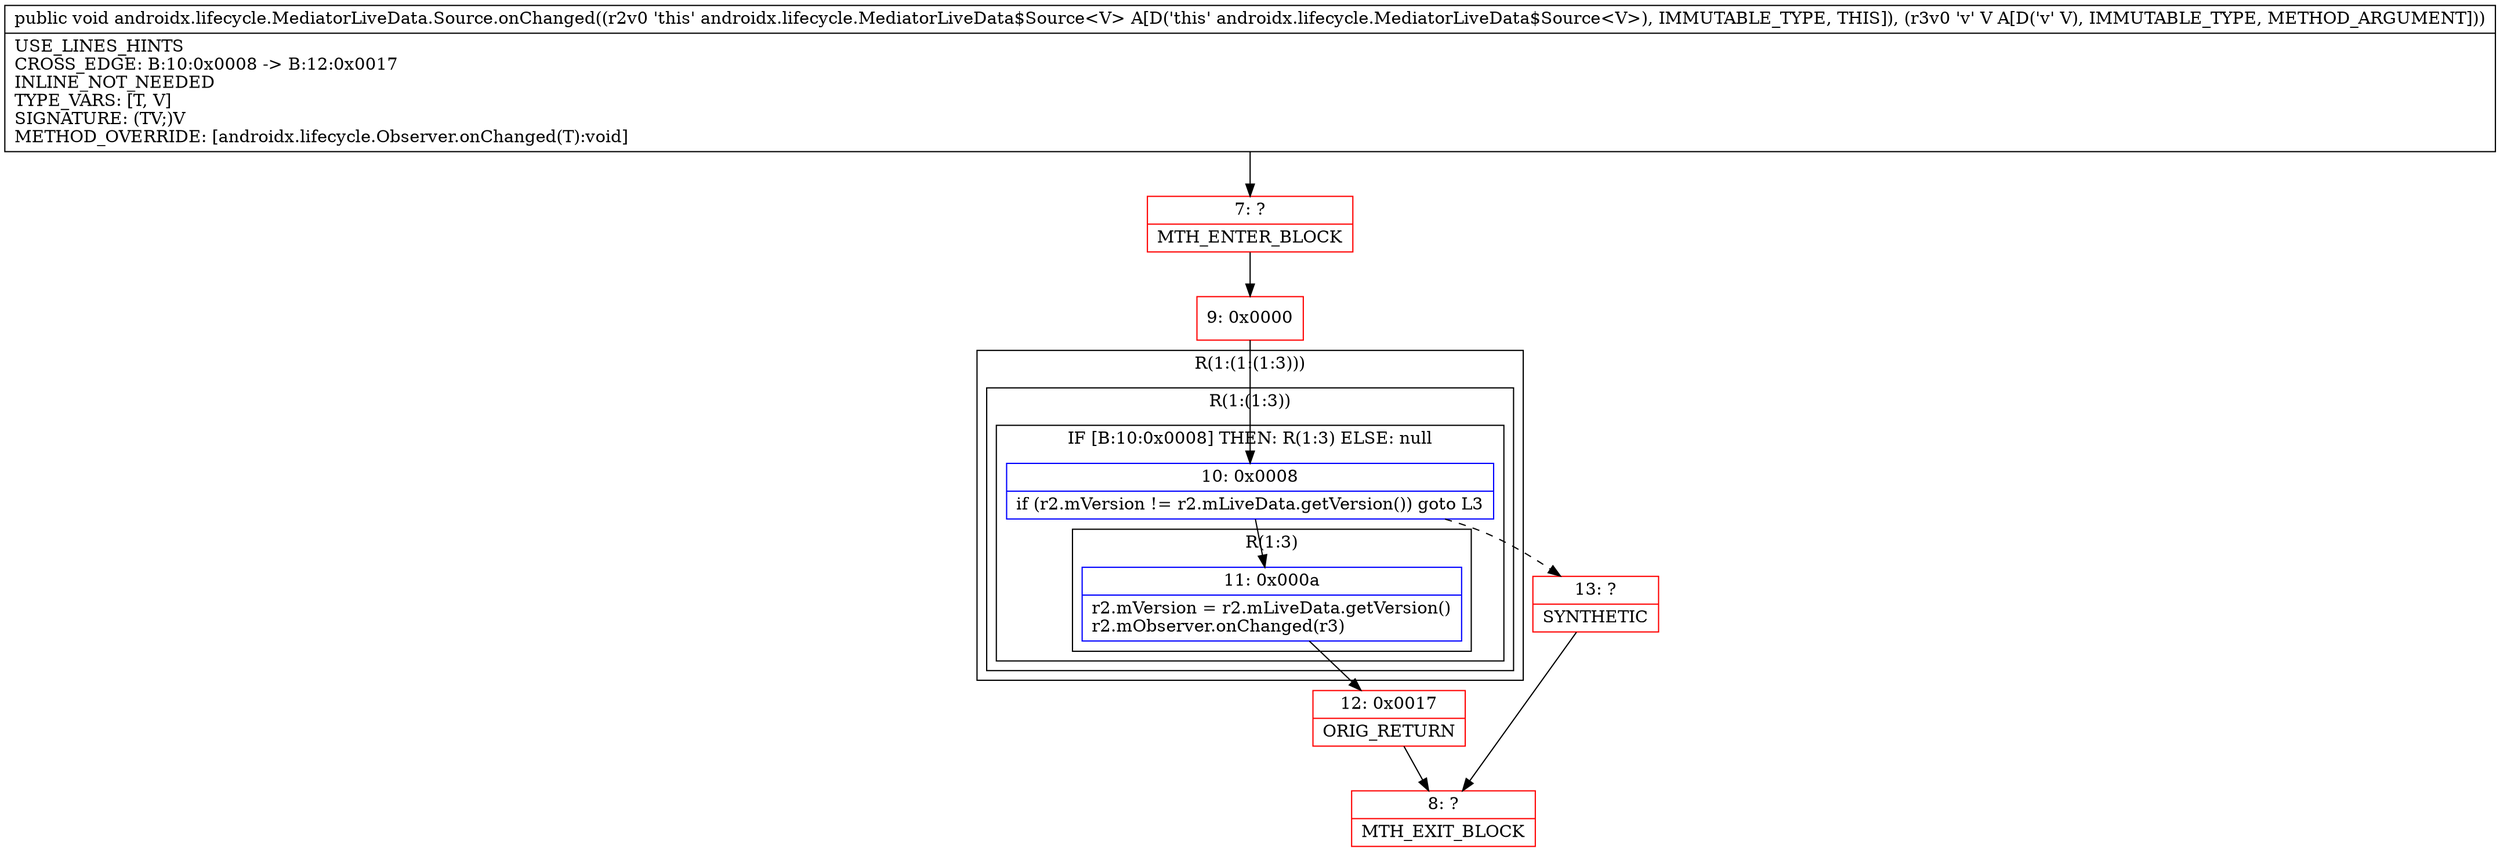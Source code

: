 digraph "CFG forandroidx.lifecycle.MediatorLiveData.Source.onChanged(Ljava\/lang\/Object;)V" {
subgraph cluster_Region_1499255558 {
label = "R(1:(1:(1:3)))";
node [shape=record,color=blue];
subgraph cluster_Region_1336554580 {
label = "R(1:(1:3))";
node [shape=record,color=blue];
subgraph cluster_IfRegion_459398323 {
label = "IF [B:10:0x0008] THEN: R(1:3) ELSE: null";
node [shape=record,color=blue];
Node_10 [shape=record,label="{10\:\ 0x0008|if (r2.mVersion != r2.mLiveData.getVersion()) goto L3\l}"];
subgraph cluster_Region_1948249571 {
label = "R(1:3)";
node [shape=record,color=blue];
Node_11 [shape=record,label="{11\:\ 0x000a|r2.mVersion = r2.mLiveData.getVersion()\lr2.mObserver.onChanged(r3)\l}"];
}
}
}
}
Node_7 [shape=record,color=red,label="{7\:\ ?|MTH_ENTER_BLOCK\l}"];
Node_9 [shape=record,color=red,label="{9\:\ 0x0000}"];
Node_12 [shape=record,color=red,label="{12\:\ 0x0017|ORIG_RETURN\l}"];
Node_8 [shape=record,color=red,label="{8\:\ ?|MTH_EXIT_BLOCK\l}"];
Node_13 [shape=record,color=red,label="{13\:\ ?|SYNTHETIC\l}"];
MethodNode[shape=record,label="{public void androidx.lifecycle.MediatorLiveData.Source.onChanged((r2v0 'this' androidx.lifecycle.MediatorLiveData$Source\<V\> A[D('this' androidx.lifecycle.MediatorLiveData$Source\<V\>), IMMUTABLE_TYPE, THIS]), (r3v0 'v' V A[D('v' V), IMMUTABLE_TYPE, METHOD_ARGUMENT]))  | USE_LINES_HINTS\lCROSS_EDGE: B:10:0x0008 \-\> B:12:0x0017\lINLINE_NOT_NEEDED\lTYPE_VARS: [T, V]\lSIGNATURE: (TV;)V\lMETHOD_OVERRIDE: [androidx.lifecycle.Observer.onChanged(T):void]\l}"];
MethodNode -> Node_7;Node_10 -> Node_11;
Node_10 -> Node_13[style=dashed];
Node_11 -> Node_12;
Node_7 -> Node_9;
Node_9 -> Node_10;
Node_12 -> Node_8;
Node_13 -> Node_8;
}


